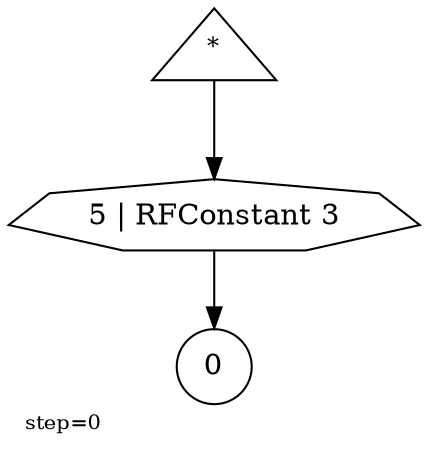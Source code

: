 digraph {
  graph  [labelloc=bottom,labeljust=left,fontsize="10",label="step=0"];
  "447" [shape=circle,peripheries="1",label=<0>,labelfontcolor=black,color=black];
  "448" [shape=triangle,peripheries="1",label=<<SUP>*</SUP>>,labelfontcolor=black,color=black];
  "449" [label=<5 | RFConstant 3>,peripheries="1",color=black,shape=septagon];
  "448" -> "449" [color=black];
  "449" -> "447" [color=black];
}